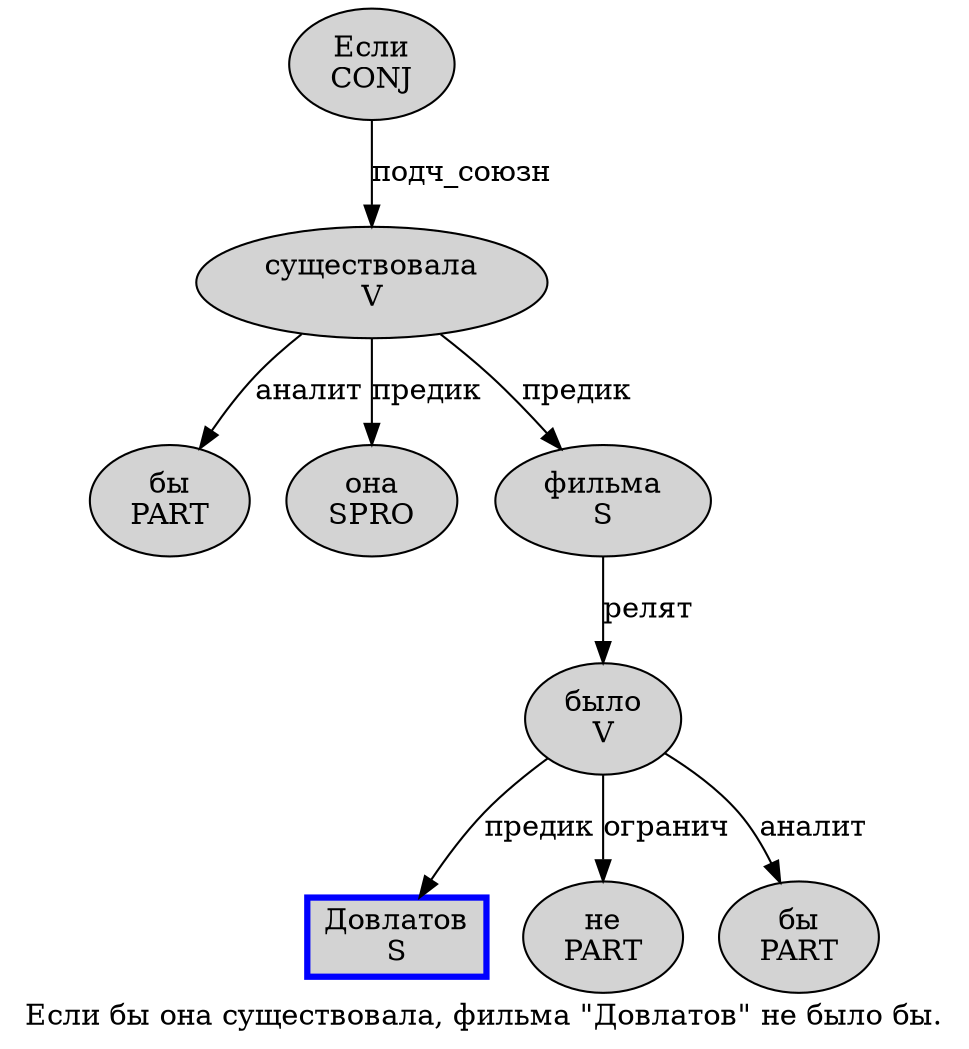 digraph SENTENCE_540 {
	graph [label="Если бы она существовала, фильма \"Довлатов\" не было бы."]
	node [style=filled]
		0 [label="Если
CONJ" color="" fillcolor=lightgray penwidth=1 shape=ellipse]
		1 [label="бы
PART" color="" fillcolor=lightgray penwidth=1 shape=ellipse]
		2 [label="она
SPRO" color="" fillcolor=lightgray penwidth=1 shape=ellipse]
		3 [label="существовала
V" color="" fillcolor=lightgray penwidth=1 shape=ellipse]
		5 [label="фильма
S" color="" fillcolor=lightgray penwidth=1 shape=ellipse]
		7 [label="Довлатов
S" color=blue fillcolor=lightgray penwidth=3 shape=box]
		9 [label="не
PART" color="" fillcolor=lightgray penwidth=1 shape=ellipse]
		10 [label="было
V" color="" fillcolor=lightgray penwidth=1 shape=ellipse]
		11 [label="бы
PART" color="" fillcolor=lightgray penwidth=1 shape=ellipse]
			10 -> 7 [label="предик"]
			10 -> 9 [label="огранич"]
			10 -> 11 [label="аналит"]
			5 -> 10 [label="релят"]
			0 -> 3 [label="подч_союзн"]
			3 -> 1 [label="аналит"]
			3 -> 2 [label="предик"]
			3 -> 5 [label="предик"]
}